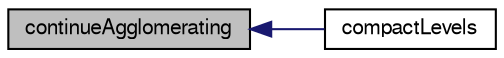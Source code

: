 digraph "continueAgglomerating"
{
  bgcolor="transparent";
  edge [fontname="FreeSans",fontsize="10",labelfontname="FreeSans",labelfontsize="10"];
  node [fontname="FreeSans",fontsize="10",shape=record];
  rankdir="LR";
  Node664 [label="continueAgglomerating",height=0.2,width=0.4,color="black", fillcolor="grey75", style="filled", fontcolor="black"];
  Node664 -> Node665 [dir="back",color="midnightblue",fontsize="10",style="solid",fontname="FreeSans"];
  Node665 [label="compactLevels",height=0.2,width=0.4,color="black",URL="$a26970.html#a7aa50f494f31bbb03ef092eeedd906e0",tooltip="Shrink the number of levels to that specified. "];
}
